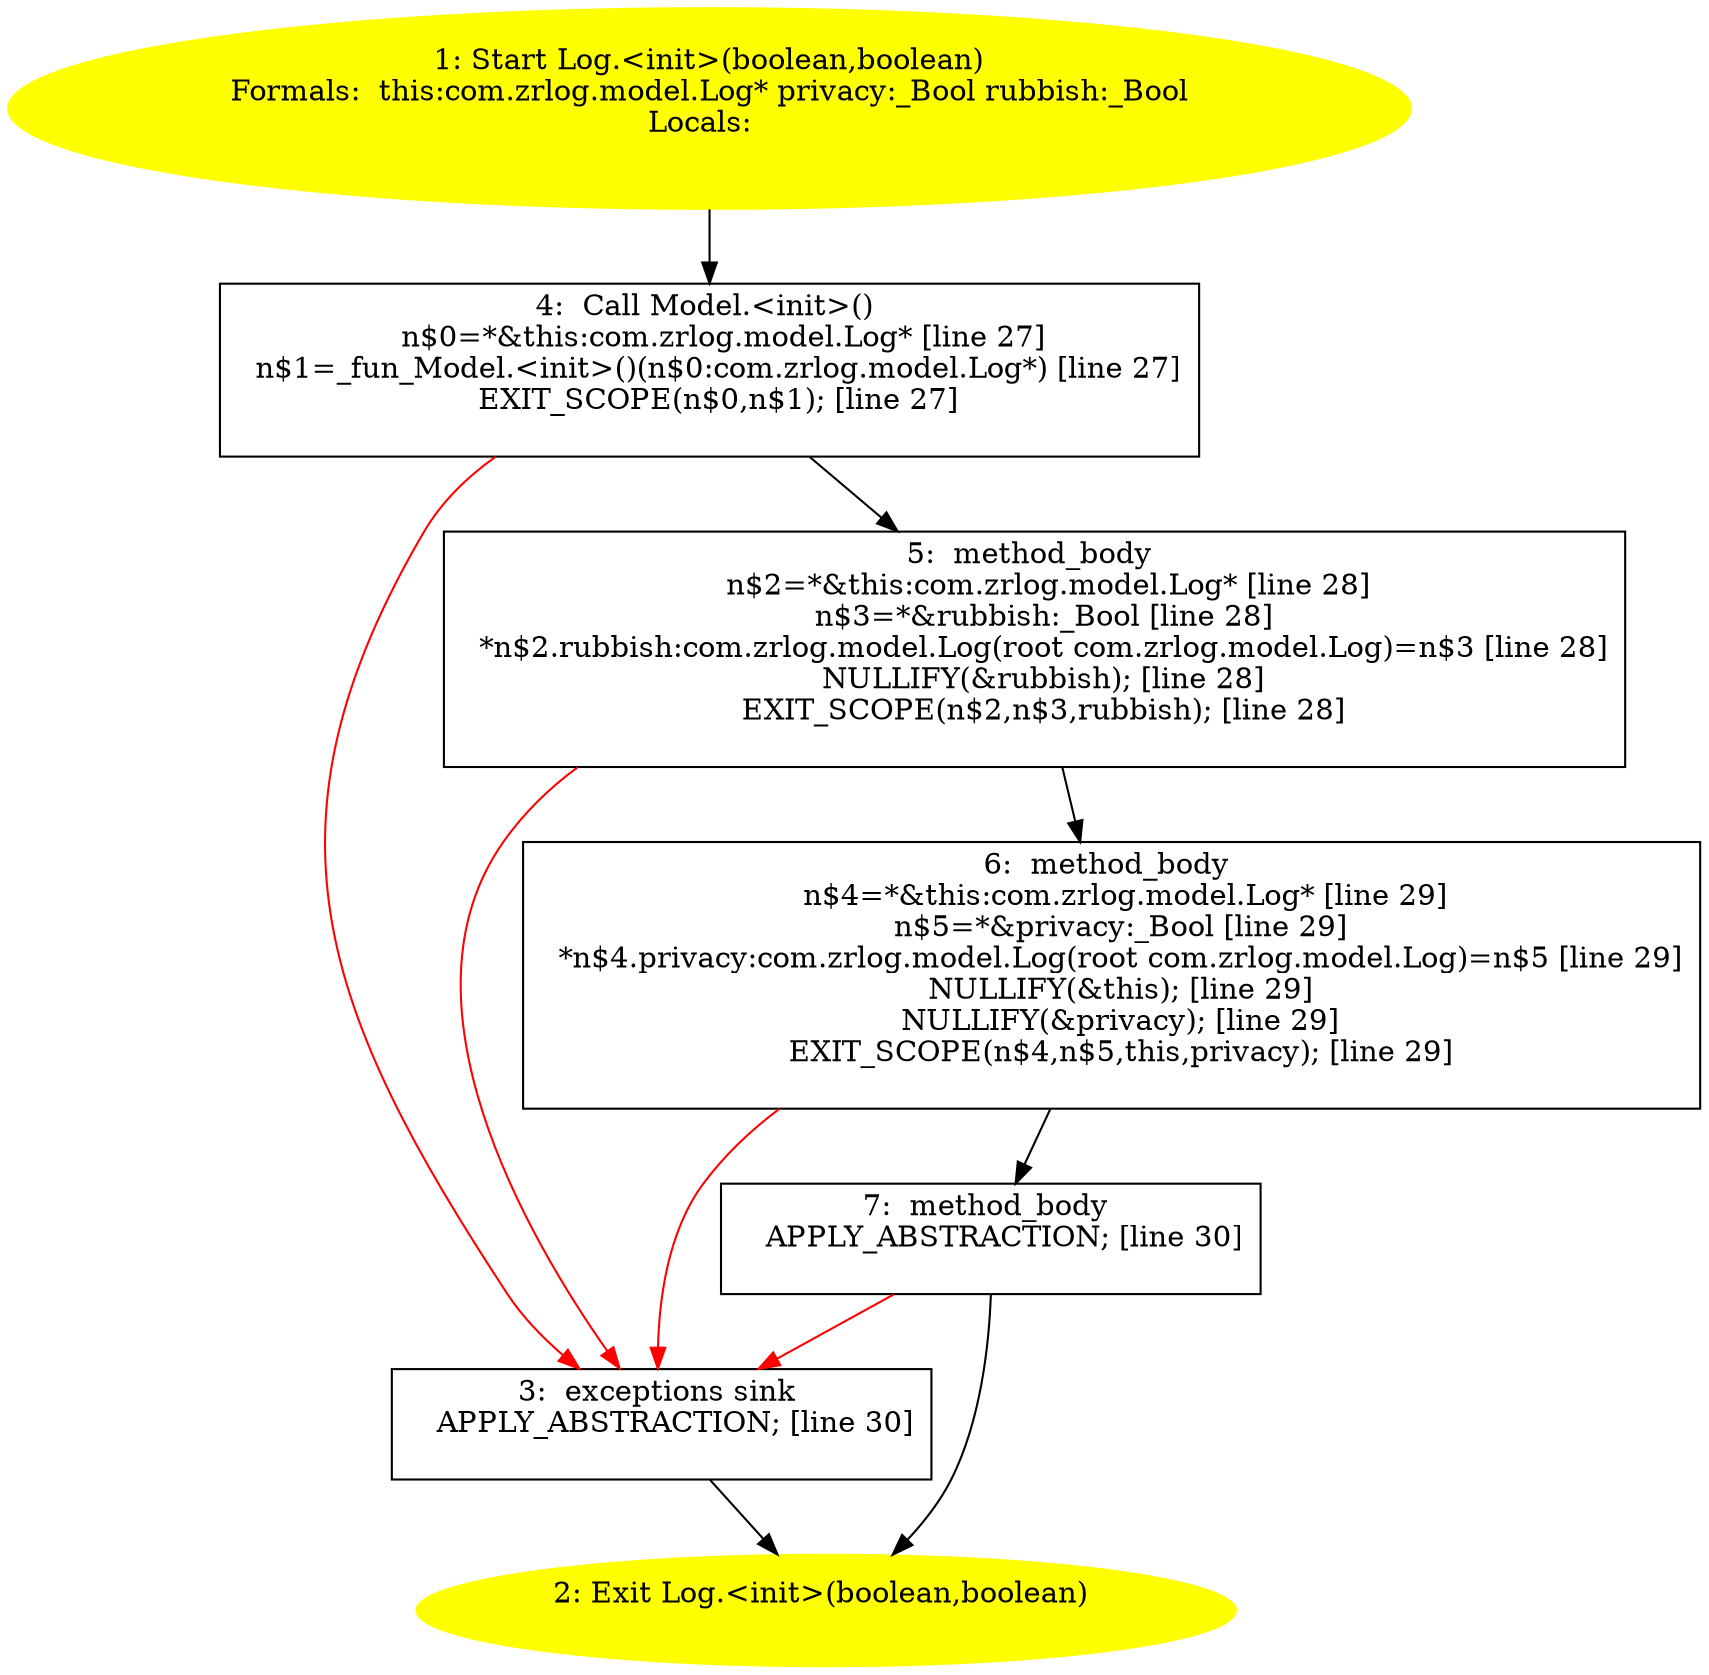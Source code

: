 /* @generated */
digraph cfg {
"com.zrlog.model.Log.<init>(boolean,boolean).05e684bf78c0eba5bf672fa147d7e852_1" [label="1: Start Log.<init>(boolean,boolean)\nFormals:  this:com.zrlog.model.Log* privacy:_Bool rubbish:_Bool\nLocals:  \n  " color=yellow style=filled]
	

	 "com.zrlog.model.Log.<init>(boolean,boolean).05e684bf78c0eba5bf672fa147d7e852_1" -> "com.zrlog.model.Log.<init>(boolean,boolean).05e684bf78c0eba5bf672fa147d7e852_4" ;
"com.zrlog.model.Log.<init>(boolean,boolean).05e684bf78c0eba5bf672fa147d7e852_2" [label="2: Exit Log.<init>(boolean,boolean) \n  " color=yellow style=filled]
	

"com.zrlog.model.Log.<init>(boolean,boolean).05e684bf78c0eba5bf672fa147d7e852_3" [label="3:  exceptions sink \n   APPLY_ABSTRACTION; [line 30]\n " shape="box"]
	

	 "com.zrlog.model.Log.<init>(boolean,boolean).05e684bf78c0eba5bf672fa147d7e852_3" -> "com.zrlog.model.Log.<init>(boolean,boolean).05e684bf78c0eba5bf672fa147d7e852_2" ;
"com.zrlog.model.Log.<init>(boolean,boolean).05e684bf78c0eba5bf672fa147d7e852_4" [label="4:  Call Model.<init>() \n   n$0=*&this:com.zrlog.model.Log* [line 27]\n  n$1=_fun_Model.<init>()(n$0:com.zrlog.model.Log*) [line 27]\n  EXIT_SCOPE(n$0,n$1); [line 27]\n " shape="box"]
	

	 "com.zrlog.model.Log.<init>(boolean,boolean).05e684bf78c0eba5bf672fa147d7e852_4" -> "com.zrlog.model.Log.<init>(boolean,boolean).05e684bf78c0eba5bf672fa147d7e852_5" ;
	 "com.zrlog.model.Log.<init>(boolean,boolean).05e684bf78c0eba5bf672fa147d7e852_4" -> "com.zrlog.model.Log.<init>(boolean,boolean).05e684bf78c0eba5bf672fa147d7e852_3" [color="red" ];
"com.zrlog.model.Log.<init>(boolean,boolean).05e684bf78c0eba5bf672fa147d7e852_5" [label="5:  method_body \n   n$2=*&this:com.zrlog.model.Log* [line 28]\n  n$3=*&rubbish:_Bool [line 28]\n  *n$2.rubbish:com.zrlog.model.Log(root com.zrlog.model.Log)=n$3 [line 28]\n  NULLIFY(&rubbish); [line 28]\n  EXIT_SCOPE(n$2,n$3,rubbish); [line 28]\n " shape="box"]
	

	 "com.zrlog.model.Log.<init>(boolean,boolean).05e684bf78c0eba5bf672fa147d7e852_5" -> "com.zrlog.model.Log.<init>(boolean,boolean).05e684bf78c0eba5bf672fa147d7e852_6" ;
	 "com.zrlog.model.Log.<init>(boolean,boolean).05e684bf78c0eba5bf672fa147d7e852_5" -> "com.zrlog.model.Log.<init>(boolean,boolean).05e684bf78c0eba5bf672fa147d7e852_3" [color="red" ];
"com.zrlog.model.Log.<init>(boolean,boolean).05e684bf78c0eba5bf672fa147d7e852_6" [label="6:  method_body \n   n$4=*&this:com.zrlog.model.Log* [line 29]\n  n$5=*&privacy:_Bool [line 29]\n  *n$4.privacy:com.zrlog.model.Log(root com.zrlog.model.Log)=n$5 [line 29]\n  NULLIFY(&this); [line 29]\n  NULLIFY(&privacy); [line 29]\n  EXIT_SCOPE(n$4,n$5,this,privacy); [line 29]\n " shape="box"]
	

	 "com.zrlog.model.Log.<init>(boolean,boolean).05e684bf78c0eba5bf672fa147d7e852_6" -> "com.zrlog.model.Log.<init>(boolean,boolean).05e684bf78c0eba5bf672fa147d7e852_7" ;
	 "com.zrlog.model.Log.<init>(boolean,boolean).05e684bf78c0eba5bf672fa147d7e852_6" -> "com.zrlog.model.Log.<init>(boolean,boolean).05e684bf78c0eba5bf672fa147d7e852_3" [color="red" ];
"com.zrlog.model.Log.<init>(boolean,boolean).05e684bf78c0eba5bf672fa147d7e852_7" [label="7:  method_body \n   APPLY_ABSTRACTION; [line 30]\n " shape="box"]
	

	 "com.zrlog.model.Log.<init>(boolean,boolean).05e684bf78c0eba5bf672fa147d7e852_7" -> "com.zrlog.model.Log.<init>(boolean,boolean).05e684bf78c0eba5bf672fa147d7e852_2" ;
	 "com.zrlog.model.Log.<init>(boolean,boolean).05e684bf78c0eba5bf672fa147d7e852_7" -> "com.zrlog.model.Log.<init>(boolean,boolean).05e684bf78c0eba5bf672fa147d7e852_3" [color="red" ];
}
